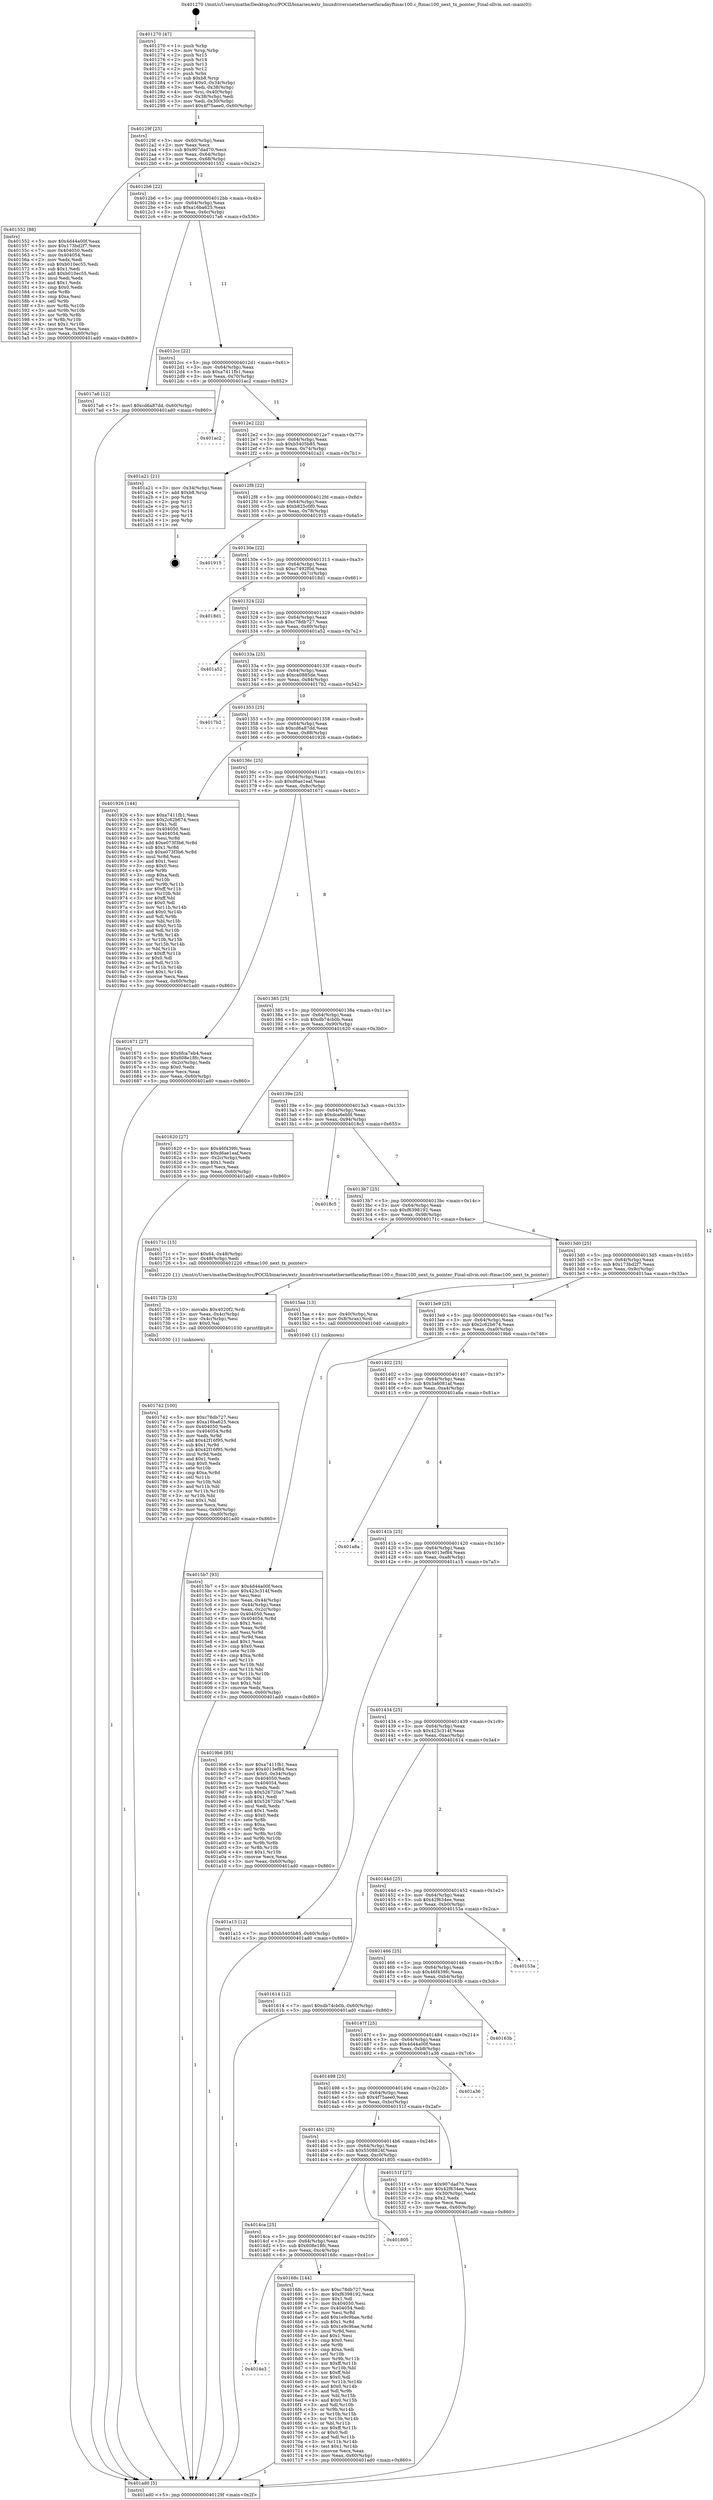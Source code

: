 digraph "0x401270" {
  label = "0x401270 (/mnt/c/Users/mathe/Desktop/tcc/POCII/binaries/extr_linuxdriversnetethernetfaradayftmac100.c_ftmac100_next_tx_pointer_Final-ollvm.out::main(0))"
  labelloc = "t"
  node[shape=record]

  Entry [label="",width=0.3,height=0.3,shape=circle,fillcolor=black,style=filled]
  "0x40129f" [label="{
     0x40129f [23]\l
     | [instrs]\l
     &nbsp;&nbsp;0x40129f \<+3\>: mov -0x60(%rbp),%eax\l
     &nbsp;&nbsp;0x4012a2 \<+2\>: mov %eax,%ecx\l
     &nbsp;&nbsp;0x4012a4 \<+6\>: sub $0x907dad70,%ecx\l
     &nbsp;&nbsp;0x4012aa \<+3\>: mov %eax,-0x64(%rbp)\l
     &nbsp;&nbsp;0x4012ad \<+3\>: mov %ecx,-0x68(%rbp)\l
     &nbsp;&nbsp;0x4012b0 \<+6\>: je 0000000000401552 \<main+0x2e2\>\l
  }"]
  "0x401552" [label="{
     0x401552 [88]\l
     | [instrs]\l
     &nbsp;&nbsp;0x401552 \<+5\>: mov $0x4d44a00f,%eax\l
     &nbsp;&nbsp;0x401557 \<+5\>: mov $0x173bd2f7,%ecx\l
     &nbsp;&nbsp;0x40155c \<+7\>: mov 0x404050,%edx\l
     &nbsp;&nbsp;0x401563 \<+7\>: mov 0x404054,%esi\l
     &nbsp;&nbsp;0x40156a \<+2\>: mov %edx,%edi\l
     &nbsp;&nbsp;0x40156c \<+6\>: sub $0xb010ec55,%edi\l
     &nbsp;&nbsp;0x401572 \<+3\>: sub $0x1,%edi\l
     &nbsp;&nbsp;0x401575 \<+6\>: add $0xb010ec55,%edi\l
     &nbsp;&nbsp;0x40157b \<+3\>: imul %edi,%edx\l
     &nbsp;&nbsp;0x40157e \<+3\>: and $0x1,%edx\l
     &nbsp;&nbsp;0x401581 \<+3\>: cmp $0x0,%edx\l
     &nbsp;&nbsp;0x401584 \<+4\>: sete %r8b\l
     &nbsp;&nbsp;0x401588 \<+3\>: cmp $0xa,%esi\l
     &nbsp;&nbsp;0x40158b \<+4\>: setl %r9b\l
     &nbsp;&nbsp;0x40158f \<+3\>: mov %r8b,%r10b\l
     &nbsp;&nbsp;0x401592 \<+3\>: and %r9b,%r10b\l
     &nbsp;&nbsp;0x401595 \<+3\>: xor %r9b,%r8b\l
     &nbsp;&nbsp;0x401598 \<+3\>: or %r8b,%r10b\l
     &nbsp;&nbsp;0x40159b \<+4\>: test $0x1,%r10b\l
     &nbsp;&nbsp;0x40159f \<+3\>: cmovne %ecx,%eax\l
     &nbsp;&nbsp;0x4015a2 \<+3\>: mov %eax,-0x60(%rbp)\l
     &nbsp;&nbsp;0x4015a5 \<+5\>: jmp 0000000000401ad0 \<main+0x860\>\l
  }"]
  "0x4012b6" [label="{
     0x4012b6 [22]\l
     | [instrs]\l
     &nbsp;&nbsp;0x4012b6 \<+5\>: jmp 00000000004012bb \<main+0x4b\>\l
     &nbsp;&nbsp;0x4012bb \<+3\>: mov -0x64(%rbp),%eax\l
     &nbsp;&nbsp;0x4012be \<+5\>: sub $0xa16ba625,%eax\l
     &nbsp;&nbsp;0x4012c3 \<+3\>: mov %eax,-0x6c(%rbp)\l
     &nbsp;&nbsp;0x4012c6 \<+6\>: je 00000000004017a6 \<main+0x536\>\l
  }"]
  Exit [label="",width=0.3,height=0.3,shape=circle,fillcolor=black,style=filled,peripheries=2]
  "0x4017a6" [label="{
     0x4017a6 [12]\l
     | [instrs]\l
     &nbsp;&nbsp;0x4017a6 \<+7\>: movl $0xcd6a87dd,-0x60(%rbp)\l
     &nbsp;&nbsp;0x4017ad \<+5\>: jmp 0000000000401ad0 \<main+0x860\>\l
  }"]
  "0x4012cc" [label="{
     0x4012cc [22]\l
     | [instrs]\l
     &nbsp;&nbsp;0x4012cc \<+5\>: jmp 00000000004012d1 \<main+0x61\>\l
     &nbsp;&nbsp;0x4012d1 \<+3\>: mov -0x64(%rbp),%eax\l
     &nbsp;&nbsp;0x4012d4 \<+5\>: sub $0xa7411fb1,%eax\l
     &nbsp;&nbsp;0x4012d9 \<+3\>: mov %eax,-0x70(%rbp)\l
     &nbsp;&nbsp;0x4012dc \<+6\>: je 0000000000401ac2 \<main+0x852\>\l
  }"]
  "0x401742" [label="{
     0x401742 [100]\l
     | [instrs]\l
     &nbsp;&nbsp;0x401742 \<+5\>: mov $0xc78db727,%esi\l
     &nbsp;&nbsp;0x401747 \<+5\>: mov $0xa16ba625,%ecx\l
     &nbsp;&nbsp;0x40174c \<+7\>: mov 0x404050,%edx\l
     &nbsp;&nbsp;0x401753 \<+8\>: mov 0x404054,%r8d\l
     &nbsp;&nbsp;0x40175b \<+3\>: mov %edx,%r9d\l
     &nbsp;&nbsp;0x40175e \<+7\>: add $0x42f16f95,%r9d\l
     &nbsp;&nbsp;0x401765 \<+4\>: sub $0x1,%r9d\l
     &nbsp;&nbsp;0x401769 \<+7\>: sub $0x42f16f95,%r9d\l
     &nbsp;&nbsp;0x401770 \<+4\>: imul %r9d,%edx\l
     &nbsp;&nbsp;0x401774 \<+3\>: and $0x1,%edx\l
     &nbsp;&nbsp;0x401777 \<+3\>: cmp $0x0,%edx\l
     &nbsp;&nbsp;0x40177a \<+4\>: sete %r10b\l
     &nbsp;&nbsp;0x40177e \<+4\>: cmp $0xa,%r8d\l
     &nbsp;&nbsp;0x401782 \<+4\>: setl %r11b\l
     &nbsp;&nbsp;0x401786 \<+3\>: mov %r10b,%bl\l
     &nbsp;&nbsp;0x401789 \<+3\>: and %r11b,%bl\l
     &nbsp;&nbsp;0x40178c \<+3\>: xor %r11b,%r10b\l
     &nbsp;&nbsp;0x40178f \<+3\>: or %r10b,%bl\l
     &nbsp;&nbsp;0x401792 \<+3\>: test $0x1,%bl\l
     &nbsp;&nbsp;0x401795 \<+3\>: cmovne %ecx,%esi\l
     &nbsp;&nbsp;0x401798 \<+3\>: mov %esi,-0x60(%rbp)\l
     &nbsp;&nbsp;0x40179b \<+6\>: mov %eax,-0xd0(%rbp)\l
     &nbsp;&nbsp;0x4017a1 \<+5\>: jmp 0000000000401ad0 \<main+0x860\>\l
  }"]
  "0x401ac2" [label="{
     0x401ac2\l
  }", style=dashed]
  "0x4012e2" [label="{
     0x4012e2 [22]\l
     | [instrs]\l
     &nbsp;&nbsp;0x4012e2 \<+5\>: jmp 00000000004012e7 \<main+0x77\>\l
     &nbsp;&nbsp;0x4012e7 \<+3\>: mov -0x64(%rbp),%eax\l
     &nbsp;&nbsp;0x4012ea \<+5\>: sub $0xb5405b85,%eax\l
     &nbsp;&nbsp;0x4012ef \<+3\>: mov %eax,-0x74(%rbp)\l
     &nbsp;&nbsp;0x4012f2 \<+6\>: je 0000000000401a21 \<main+0x7b1\>\l
  }"]
  "0x40172b" [label="{
     0x40172b [23]\l
     | [instrs]\l
     &nbsp;&nbsp;0x40172b \<+10\>: movabs $0x4020f2,%rdi\l
     &nbsp;&nbsp;0x401735 \<+3\>: mov %eax,-0x4c(%rbp)\l
     &nbsp;&nbsp;0x401738 \<+3\>: mov -0x4c(%rbp),%esi\l
     &nbsp;&nbsp;0x40173b \<+2\>: mov $0x0,%al\l
     &nbsp;&nbsp;0x40173d \<+5\>: call 0000000000401030 \<printf@plt\>\l
     | [calls]\l
     &nbsp;&nbsp;0x401030 \{1\} (unknown)\l
  }"]
  "0x401a21" [label="{
     0x401a21 [21]\l
     | [instrs]\l
     &nbsp;&nbsp;0x401a21 \<+3\>: mov -0x34(%rbp),%eax\l
     &nbsp;&nbsp;0x401a24 \<+7\>: add $0xb8,%rsp\l
     &nbsp;&nbsp;0x401a2b \<+1\>: pop %rbx\l
     &nbsp;&nbsp;0x401a2c \<+2\>: pop %r12\l
     &nbsp;&nbsp;0x401a2e \<+2\>: pop %r13\l
     &nbsp;&nbsp;0x401a30 \<+2\>: pop %r14\l
     &nbsp;&nbsp;0x401a32 \<+2\>: pop %r15\l
     &nbsp;&nbsp;0x401a34 \<+1\>: pop %rbp\l
     &nbsp;&nbsp;0x401a35 \<+1\>: ret\l
  }"]
  "0x4012f8" [label="{
     0x4012f8 [22]\l
     | [instrs]\l
     &nbsp;&nbsp;0x4012f8 \<+5\>: jmp 00000000004012fd \<main+0x8d\>\l
     &nbsp;&nbsp;0x4012fd \<+3\>: mov -0x64(%rbp),%eax\l
     &nbsp;&nbsp;0x401300 \<+5\>: sub $0xb825c0f0,%eax\l
     &nbsp;&nbsp;0x401305 \<+3\>: mov %eax,-0x78(%rbp)\l
     &nbsp;&nbsp;0x401308 \<+6\>: je 0000000000401915 \<main+0x6a5\>\l
  }"]
  "0x4014e3" [label="{
     0x4014e3\l
  }", style=dashed]
  "0x401915" [label="{
     0x401915\l
  }", style=dashed]
  "0x40130e" [label="{
     0x40130e [22]\l
     | [instrs]\l
     &nbsp;&nbsp;0x40130e \<+5\>: jmp 0000000000401313 \<main+0xa3\>\l
     &nbsp;&nbsp;0x401313 \<+3\>: mov -0x64(%rbp),%eax\l
     &nbsp;&nbsp;0x401316 \<+5\>: sub $0xc7492f0d,%eax\l
     &nbsp;&nbsp;0x40131b \<+3\>: mov %eax,-0x7c(%rbp)\l
     &nbsp;&nbsp;0x40131e \<+6\>: je 00000000004018d1 \<main+0x661\>\l
  }"]
  "0x40168c" [label="{
     0x40168c [144]\l
     | [instrs]\l
     &nbsp;&nbsp;0x40168c \<+5\>: mov $0xc78db727,%eax\l
     &nbsp;&nbsp;0x401691 \<+5\>: mov $0xf6398192,%ecx\l
     &nbsp;&nbsp;0x401696 \<+2\>: mov $0x1,%dl\l
     &nbsp;&nbsp;0x401698 \<+7\>: mov 0x404050,%esi\l
     &nbsp;&nbsp;0x40169f \<+7\>: mov 0x404054,%edi\l
     &nbsp;&nbsp;0x4016a6 \<+3\>: mov %esi,%r8d\l
     &nbsp;&nbsp;0x4016a9 \<+7\>: add $0x1e9c9bae,%r8d\l
     &nbsp;&nbsp;0x4016b0 \<+4\>: sub $0x1,%r8d\l
     &nbsp;&nbsp;0x4016b4 \<+7\>: sub $0x1e9c9bae,%r8d\l
     &nbsp;&nbsp;0x4016bb \<+4\>: imul %r8d,%esi\l
     &nbsp;&nbsp;0x4016bf \<+3\>: and $0x1,%esi\l
     &nbsp;&nbsp;0x4016c2 \<+3\>: cmp $0x0,%esi\l
     &nbsp;&nbsp;0x4016c5 \<+4\>: sete %r9b\l
     &nbsp;&nbsp;0x4016c9 \<+3\>: cmp $0xa,%edi\l
     &nbsp;&nbsp;0x4016cc \<+4\>: setl %r10b\l
     &nbsp;&nbsp;0x4016d0 \<+3\>: mov %r9b,%r11b\l
     &nbsp;&nbsp;0x4016d3 \<+4\>: xor $0xff,%r11b\l
     &nbsp;&nbsp;0x4016d7 \<+3\>: mov %r10b,%bl\l
     &nbsp;&nbsp;0x4016da \<+3\>: xor $0xff,%bl\l
     &nbsp;&nbsp;0x4016dd \<+3\>: xor $0x0,%dl\l
     &nbsp;&nbsp;0x4016e0 \<+3\>: mov %r11b,%r14b\l
     &nbsp;&nbsp;0x4016e3 \<+4\>: and $0x0,%r14b\l
     &nbsp;&nbsp;0x4016e7 \<+3\>: and %dl,%r9b\l
     &nbsp;&nbsp;0x4016ea \<+3\>: mov %bl,%r15b\l
     &nbsp;&nbsp;0x4016ed \<+4\>: and $0x0,%r15b\l
     &nbsp;&nbsp;0x4016f1 \<+3\>: and %dl,%r10b\l
     &nbsp;&nbsp;0x4016f4 \<+3\>: or %r9b,%r14b\l
     &nbsp;&nbsp;0x4016f7 \<+3\>: or %r10b,%r15b\l
     &nbsp;&nbsp;0x4016fa \<+3\>: xor %r15b,%r14b\l
     &nbsp;&nbsp;0x4016fd \<+3\>: or %bl,%r11b\l
     &nbsp;&nbsp;0x401700 \<+4\>: xor $0xff,%r11b\l
     &nbsp;&nbsp;0x401704 \<+3\>: or $0x0,%dl\l
     &nbsp;&nbsp;0x401707 \<+3\>: and %dl,%r11b\l
     &nbsp;&nbsp;0x40170a \<+3\>: or %r11b,%r14b\l
     &nbsp;&nbsp;0x40170d \<+4\>: test $0x1,%r14b\l
     &nbsp;&nbsp;0x401711 \<+3\>: cmovne %ecx,%eax\l
     &nbsp;&nbsp;0x401714 \<+3\>: mov %eax,-0x60(%rbp)\l
     &nbsp;&nbsp;0x401717 \<+5\>: jmp 0000000000401ad0 \<main+0x860\>\l
  }"]
  "0x4018d1" [label="{
     0x4018d1\l
  }", style=dashed]
  "0x401324" [label="{
     0x401324 [22]\l
     | [instrs]\l
     &nbsp;&nbsp;0x401324 \<+5\>: jmp 0000000000401329 \<main+0xb9\>\l
     &nbsp;&nbsp;0x401329 \<+3\>: mov -0x64(%rbp),%eax\l
     &nbsp;&nbsp;0x40132c \<+5\>: sub $0xc78db727,%eax\l
     &nbsp;&nbsp;0x401331 \<+3\>: mov %eax,-0x80(%rbp)\l
     &nbsp;&nbsp;0x401334 \<+6\>: je 0000000000401a52 \<main+0x7e2\>\l
  }"]
  "0x4014ca" [label="{
     0x4014ca [25]\l
     | [instrs]\l
     &nbsp;&nbsp;0x4014ca \<+5\>: jmp 00000000004014cf \<main+0x25f\>\l
     &nbsp;&nbsp;0x4014cf \<+3\>: mov -0x64(%rbp),%eax\l
     &nbsp;&nbsp;0x4014d2 \<+5\>: sub $0x608e18fc,%eax\l
     &nbsp;&nbsp;0x4014d7 \<+6\>: mov %eax,-0xc4(%rbp)\l
     &nbsp;&nbsp;0x4014dd \<+6\>: je 000000000040168c \<main+0x41c\>\l
  }"]
  "0x401a52" [label="{
     0x401a52\l
  }", style=dashed]
  "0x40133a" [label="{
     0x40133a [25]\l
     | [instrs]\l
     &nbsp;&nbsp;0x40133a \<+5\>: jmp 000000000040133f \<main+0xcf\>\l
     &nbsp;&nbsp;0x40133f \<+3\>: mov -0x64(%rbp),%eax\l
     &nbsp;&nbsp;0x401342 \<+5\>: sub $0xca0885de,%eax\l
     &nbsp;&nbsp;0x401347 \<+6\>: mov %eax,-0x84(%rbp)\l
     &nbsp;&nbsp;0x40134d \<+6\>: je 00000000004017b2 \<main+0x542\>\l
  }"]
  "0x401805" [label="{
     0x401805\l
  }", style=dashed]
  "0x4017b2" [label="{
     0x4017b2\l
  }", style=dashed]
  "0x401353" [label="{
     0x401353 [25]\l
     | [instrs]\l
     &nbsp;&nbsp;0x401353 \<+5\>: jmp 0000000000401358 \<main+0xe8\>\l
     &nbsp;&nbsp;0x401358 \<+3\>: mov -0x64(%rbp),%eax\l
     &nbsp;&nbsp;0x40135b \<+5\>: sub $0xcd6a87dd,%eax\l
     &nbsp;&nbsp;0x401360 \<+6\>: mov %eax,-0x88(%rbp)\l
     &nbsp;&nbsp;0x401366 \<+6\>: je 0000000000401926 \<main+0x6b6\>\l
  }"]
  "0x4015b7" [label="{
     0x4015b7 [93]\l
     | [instrs]\l
     &nbsp;&nbsp;0x4015b7 \<+5\>: mov $0x4d44a00f,%ecx\l
     &nbsp;&nbsp;0x4015bc \<+5\>: mov $0x423c314f,%edx\l
     &nbsp;&nbsp;0x4015c1 \<+2\>: xor %esi,%esi\l
     &nbsp;&nbsp;0x4015c3 \<+3\>: mov %eax,-0x44(%rbp)\l
     &nbsp;&nbsp;0x4015c6 \<+3\>: mov -0x44(%rbp),%eax\l
     &nbsp;&nbsp;0x4015c9 \<+3\>: mov %eax,-0x2c(%rbp)\l
     &nbsp;&nbsp;0x4015cc \<+7\>: mov 0x404050,%eax\l
     &nbsp;&nbsp;0x4015d3 \<+8\>: mov 0x404054,%r8d\l
     &nbsp;&nbsp;0x4015db \<+3\>: sub $0x1,%esi\l
     &nbsp;&nbsp;0x4015de \<+3\>: mov %eax,%r9d\l
     &nbsp;&nbsp;0x4015e1 \<+3\>: add %esi,%r9d\l
     &nbsp;&nbsp;0x4015e4 \<+4\>: imul %r9d,%eax\l
     &nbsp;&nbsp;0x4015e8 \<+3\>: and $0x1,%eax\l
     &nbsp;&nbsp;0x4015eb \<+3\>: cmp $0x0,%eax\l
     &nbsp;&nbsp;0x4015ee \<+4\>: sete %r10b\l
     &nbsp;&nbsp;0x4015f2 \<+4\>: cmp $0xa,%r8d\l
     &nbsp;&nbsp;0x4015f6 \<+4\>: setl %r11b\l
     &nbsp;&nbsp;0x4015fa \<+3\>: mov %r10b,%bl\l
     &nbsp;&nbsp;0x4015fd \<+3\>: and %r11b,%bl\l
     &nbsp;&nbsp;0x401600 \<+3\>: xor %r11b,%r10b\l
     &nbsp;&nbsp;0x401603 \<+3\>: or %r10b,%bl\l
     &nbsp;&nbsp;0x401606 \<+3\>: test $0x1,%bl\l
     &nbsp;&nbsp;0x401609 \<+3\>: cmovne %edx,%ecx\l
     &nbsp;&nbsp;0x40160c \<+3\>: mov %ecx,-0x60(%rbp)\l
     &nbsp;&nbsp;0x40160f \<+5\>: jmp 0000000000401ad0 \<main+0x860\>\l
  }"]
  "0x401926" [label="{
     0x401926 [144]\l
     | [instrs]\l
     &nbsp;&nbsp;0x401926 \<+5\>: mov $0xa7411fb1,%eax\l
     &nbsp;&nbsp;0x40192b \<+5\>: mov $0x2c62b674,%ecx\l
     &nbsp;&nbsp;0x401930 \<+2\>: mov $0x1,%dl\l
     &nbsp;&nbsp;0x401932 \<+7\>: mov 0x404050,%esi\l
     &nbsp;&nbsp;0x401939 \<+7\>: mov 0x404054,%edi\l
     &nbsp;&nbsp;0x401940 \<+3\>: mov %esi,%r8d\l
     &nbsp;&nbsp;0x401943 \<+7\>: add $0xe073f3b6,%r8d\l
     &nbsp;&nbsp;0x40194a \<+4\>: sub $0x1,%r8d\l
     &nbsp;&nbsp;0x40194e \<+7\>: sub $0xe073f3b6,%r8d\l
     &nbsp;&nbsp;0x401955 \<+4\>: imul %r8d,%esi\l
     &nbsp;&nbsp;0x401959 \<+3\>: and $0x1,%esi\l
     &nbsp;&nbsp;0x40195c \<+3\>: cmp $0x0,%esi\l
     &nbsp;&nbsp;0x40195f \<+4\>: sete %r9b\l
     &nbsp;&nbsp;0x401963 \<+3\>: cmp $0xa,%edi\l
     &nbsp;&nbsp;0x401966 \<+4\>: setl %r10b\l
     &nbsp;&nbsp;0x40196a \<+3\>: mov %r9b,%r11b\l
     &nbsp;&nbsp;0x40196d \<+4\>: xor $0xff,%r11b\l
     &nbsp;&nbsp;0x401971 \<+3\>: mov %r10b,%bl\l
     &nbsp;&nbsp;0x401974 \<+3\>: xor $0xff,%bl\l
     &nbsp;&nbsp;0x401977 \<+3\>: xor $0x0,%dl\l
     &nbsp;&nbsp;0x40197a \<+3\>: mov %r11b,%r14b\l
     &nbsp;&nbsp;0x40197d \<+4\>: and $0x0,%r14b\l
     &nbsp;&nbsp;0x401981 \<+3\>: and %dl,%r9b\l
     &nbsp;&nbsp;0x401984 \<+3\>: mov %bl,%r15b\l
     &nbsp;&nbsp;0x401987 \<+4\>: and $0x0,%r15b\l
     &nbsp;&nbsp;0x40198b \<+3\>: and %dl,%r10b\l
     &nbsp;&nbsp;0x40198e \<+3\>: or %r9b,%r14b\l
     &nbsp;&nbsp;0x401991 \<+3\>: or %r10b,%r15b\l
     &nbsp;&nbsp;0x401994 \<+3\>: xor %r15b,%r14b\l
     &nbsp;&nbsp;0x401997 \<+3\>: or %bl,%r11b\l
     &nbsp;&nbsp;0x40199a \<+4\>: xor $0xff,%r11b\l
     &nbsp;&nbsp;0x40199e \<+3\>: or $0x0,%dl\l
     &nbsp;&nbsp;0x4019a1 \<+3\>: and %dl,%r11b\l
     &nbsp;&nbsp;0x4019a4 \<+3\>: or %r11b,%r14b\l
     &nbsp;&nbsp;0x4019a7 \<+4\>: test $0x1,%r14b\l
     &nbsp;&nbsp;0x4019ab \<+3\>: cmovne %ecx,%eax\l
     &nbsp;&nbsp;0x4019ae \<+3\>: mov %eax,-0x60(%rbp)\l
     &nbsp;&nbsp;0x4019b1 \<+5\>: jmp 0000000000401ad0 \<main+0x860\>\l
  }"]
  "0x40136c" [label="{
     0x40136c [25]\l
     | [instrs]\l
     &nbsp;&nbsp;0x40136c \<+5\>: jmp 0000000000401371 \<main+0x101\>\l
     &nbsp;&nbsp;0x401371 \<+3\>: mov -0x64(%rbp),%eax\l
     &nbsp;&nbsp;0x401374 \<+5\>: sub $0xd6ae1eaf,%eax\l
     &nbsp;&nbsp;0x401379 \<+6\>: mov %eax,-0x8c(%rbp)\l
     &nbsp;&nbsp;0x40137f \<+6\>: je 0000000000401671 \<main+0x401\>\l
  }"]
  "0x401270" [label="{
     0x401270 [47]\l
     | [instrs]\l
     &nbsp;&nbsp;0x401270 \<+1\>: push %rbp\l
     &nbsp;&nbsp;0x401271 \<+3\>: mov %rsp,%rbp\l
     &nbsp;&nbsp;0x401274 \<+2\>: push %r15\l
     &nbsp;&nbsp;0x401276 \<+2\>: push %r14\l
     &nbsp;&nbsp;0x401278 \<+2\>: push %r13\l
     &nbsp;&nbsp;0x40127a \<+2\>: push %r12\l
     &nbsp;&nbsp;0x40127c \<+1\>: push %rbx\l
     &nbsp;&nbsp;0x40127d \<+7\>: sub $0xb8,%rsp\l
     &nbsp;&nbsp;0x401284 \<+7\>: movl $0x0,-0x34(%rbp)\l
     &nbsp;&nbsp;0x40128b \<+3\>: mov %edi,-0x38(%rbp)\l
     &nbsp;&nbsp;0x40128e \<+4\>: mov %rsi,-0x40(%rbp)\l
     &nbsp;&nbsp;0x401292 \<+3\>: mov -0x38(%rbp),%edi\l
     &nbsp;&nbsp;0x401295 \<+3\>: mov %edi,-0x30(%rbp)\l
     &nbsp;&nbsp;0x401298 \<+7\>: movl $0x4f75aee0,-0x60(%rbp)\l
  }"]
  "0x401671" [label="{
     0x401671 [27]\l
     | [instrs]\l
     &nbsp;&nbsp;0x401671 \<+5\>: mov $0x6fca7eb4,%eax\l
     &nbsp;&nbsp;0x401676 \<+5\>: mov $0x608e18fc,%ecx\l
     &nbsp;&nbsp;0x40167b \<+3\>: mov -0x2c(%rbp),%edx\l
     &nbsp;&nbsp;0x40167e \<+3\>: cmp $0x0,%edx\l
     &nbsp;&nbsp;0x401681 \<+3\>: cmove %ecx,%eax\l
     &nbsp;&nbsp;0x401684 \<+3\>: mov %eax,-0x60(%rbp)\l
     &nbsp;&nbsp;0x401687 \<+5\>: jmp 0000000000401ad0 \<main+0x860\>\l
  }"]
  "0x401385" [label="{
     0x401385 [25]\l
     | [instrs]\l
     &nbsp;&nbsp;0x401385 \<+5\>: jmp 000000000040138a \<main+0x11a\>\l
     &nbsp;&nbsp;0x40138a \<+3\>: mov -0x64(%rbp),%eax\l
     &nbsp;&nbsp;0x40138d \<+5\>: sub $0xdb74cb0b,%eax\l
     &nbsp;&nbsp;0x401392 \<+6\>: mov %eax,-0x90(%rbp)\l
     &nbsp;&nbsp;0x401398 \<+6\>: je 0000000000401620 \<main+0x3b0\>\l
  }"]
  "0x401ad0" [label="{
     0x401ad0 [5]\l
     | [instrs]\l
     &nbsp;&nbsp;0x401ad0 \<+5\>: jmp 000000000040129f \<main+0x2f\>\l
  }"]
  "0x401620" [label="{
     0x401620 [27]\l
     | [instrs]\l
     &nbsp;&nbsp;0x401620 \<+5\>: mov $0x46f439fc,%eax\l
     &nbsp;&nbsp;0x401625 \<+5\>: mov $0xd6ae1eaf,%ecx\l
     &nbsp;&nbsp;0x40162a \<+3\>: mov -0x2c(%rbp),%edx\l
     &nbsp;&nbsp;0x40162d \<+3\>: cmp $0x1,%edx\l
     &nbsp;&nbsp;0x401630 \<+3\>: cmovl %ecx,%eax\l
     &nbsp;&nbsp;0x401633 \<+3\>: mov %eax,-0x60(%rbp)\l
     &nbsp;&nbsp;0x401636 \<+5\>: jmp 0000000000401ad0 \<main+0x860\>\l
  }"]
  "0x40139e" [label="{
     0x40139e [25]\l
     | [instrs]\l
     &nbsp;&nbsp;0x40139e \<+5\>: jmp 00000000004013a3 \<main+0x133\>\l
     &nbsp;&nbsp;0x4013a3 \<+3\>: mov -0x64(%rbp),%eax\l
     &nbsp;&nbsp;0x4013a6 \<+5\>: sub $0xdca6ebfd,%eax\l
     &nbsp;&nbsp;0x4013ab \<+6\>: mov %eax,-0x94(%rbp)\l
     &nbsp;&nbsp;0x4013b1 \<+6\>: je 00000000004018c5 \<main+0x655\>\l
  }"]
  "0x4014b1" [label="{
     0x4014b1 [25]\l
     | [instrs]\l
     &nbsp;&nbsp;0x4014b1 \<+5\>: jmp 00000000004014b6 \<main+0x246\>\l
     &nbsp;&nbsp;0x4014b6 \<+3\>: mov -0x64(%rbp),%eax\l
     &nbsp;&nbsp;0x4014b9 \<+5\>: sub $0x5508824f,%eax\l
     &nbsp;&nbsp;0x4014be \<+6\>: mov %eax,-0xc0(%rbp)\l
     &nbsp;&nbsp;0x4014c4 \<+6\>: je 0000000000401805 \<main+0x595\>\l
  }"]
  "0x4018c5" [label="{
     0x4018c5\l
  }", style=dashed]
  "0x4013b7" [label="{
     0x4013b7 [25]\l
     | [instrs]\l
     &nbsp;&nbsp;0x4013b7 \<+5\>: jmp 00000000004013bc \<main+0x14c\>\l
     &nbsp;&nbsp;0x4013bc \<+3\>: mov -0x64(%rbp),%eax\l
     &nbsp;&nbsp;0x4013bf \<+5\>: sub $0xf6398192,%eax\l
     &nbsp;&nbsp;0x4013c4 \<+6\>: mov %eax,-0x98(%rbp)\l
     &nbsp;&nbsp;0x4013ca \<+6\>: je 000000000040171c \<main+0x4ac\>\l
  }"]
  "0x40151f" [label="{
     0x40151f [27]\l
     | [instrs]\l
     &nbsp;&nbsp;0x40151f \<+5\>: mov $0x907dad70,%eax\l
     &nbsp;&nbsp;0x401524 \<+5\>: mov $0x42f634ee,%ecx\l
     &nbsp;&nbsp;0x401529 \<+3\>: mov -0x30(%rbp),%edx\l
     &nbsp;&nbsp;0x40152c \<+3\>: cmp $0x2,%edx\l
     &nbsp;&nbsp;0x40152f \<+3\>: cmovne %ecx,%eax\l
     &nbsp;&nbsp;0x401532 \<+3\>: mov %eax,-0x60(%rbp)\l
     &nbsp;&nbsp;0x401535 \<+5\>: jmp 0000000000401ad0 \<main+0x860\>\l
  }"]
  "0x40171c" [label="{
     0x40171c [15]\l
     | [instrs]\l
     &nbsp;&nbsp;0x40171c \<+7\>: movl $0x64,-0x48(%rbp)\l
     &nbsp;&nbsp;0x401723 \<+3\>: mov -0x48(%rbp),%edi\l
     &nbsp;&nbsp;0x401726 \<+5\>: call 0000000000401220 \<ftmac100_next_tx_pointer\>\l
     | [calls]\l
     &nbsp;&nbsp;0x401220 \{1\} (/mnt/c/Users/mathe/Desktop/tcc/POCII/binaries/extr_linuxdriversnetethernetfaradayftmac100.c_ftmac100_next_tx_pointer_Final-ollvm.out::ftmac100_next_tx_pointer)\l
  }"]
  "0x4013d0" [label="{
     0x4013d0 [25]\l
     | [instrs]\l
     &nbsp;&nbsp;0x4013d0 \<+5\>: jmp 00000000004013d5 \<main+0x165\>\l
     &nbsp;&nbsp;0x4013d5 \<+3\>: mov -0x64(%rbp),%eax\l
     &nbsp;&nbsp;0x4013d8 \<+5\>: sub $0x173bd2f7,%eax\l
     &nbsp;&nbsp;0x4013dd \<+6\>: mov %eax,-0x9c(%rbp)\l
     &nbsp;&nbsp;0x4013e3 \<+6\>: je 00000000004015aa \<main+0x33a\>\l
  }"]
  "0x401498" [label="{
     0x401498 [25]\l
     | [instrs]\l
     &nbsp;&nbsp;0x401498 \<+5\>: jmp 000000000040149d \<main+0x22d\>\l
     &nbsp;&nbsp;0x40149d \<+3\>: mov -0x64(%rbp),%eax\l
     &nbsp;&nbsp;0x4014a0 \<+5\>: sub $0x4f75aee0,%eax\l
     &nbsp;&nbsp;0x4014a5 \<+6\>: mov %eax,-0xbc(%rbp)\l
     &nbsp;&nbsp;0x4014ab \<+6\>: je 000000000040151f \<main+0x2af\>\l
  }"]
  "0x4015aa" [label="{
     0x4015aa [13]\l
     | [instrs]\l
     &nbsp;&nbsp;0x4015aa \<+4\>: mov -0x40(%rbp),%rax\l
     &nbsp;&nbsp;0x4015ae \<+4\>: mov 0x8(%rax),%rdi\l
     &nbsp;&nbsp;0x4015b2 \<+5\>: call 0000000000401040 \<atoi@plt\>\l
     | [calls]\l
     &nbsp;&nbsp;0x401040 \{1\} (unknown)\l
  }"]
  "0x4013e9" [label="{
     0x4013e9 [25]\l
     | [instrs]\l
     &nbsp;&nbsp;0x4013e9 \<+5\>: jmp 00000000004013ee \<main+0x17e\>\l
     &nbsp;&nbsp;0x4013ee \<+3\>: mov -0x64(%rbp),%eax\l
     &nbsp;&nbsp;0x4013f1 \<+5\>: sub $0x2c62b674,%eax\l
     &nbsp;&nbsp;0x4013f6 \<+6\>: mov %eax,-0xa0(%rbp)\l
     &nbsp;&nbsp;0x4013fc \<+6\>: je 00000000004019b6 \<main+0x746\>\l
  }"]
  "0x401a36" [label="{
     0x401a36\l
  }", style=dashed]
  "0x4019b6" [label="{
     0x4019b6 [95]\l
     | [instrs]\l
     &nbsp;&nbsp;0x4019b6 \<+5\>: mov $0xa7411fb1,%eax\l
     &nbsp;&nbsp;0x4019bb \<+5\>: mov $0x4013ef84,%ecx\l
     &nbsp;&nbsp;0x4019c0 \<+7\>: movl $0x0,-0x34(%rbp)\l
     &nbsp;&nbsp;0x4019c7 \<+7\>: mov 0x404050,%edx\l
     &nbsp;&nbsp;0x4019ce \<+7\>: mov 0x404054,%esi\l
     &nbsp;&nbsp;0x4019d5 \<+2\>: mov %edx,%edi\l
     &nbsp;&nbsp;0x4019d7 \<+6\>: sub $0x526720a7,%edi\l
     &nbsp;&nbsp;0x4019dd \<+3\>: sub $0x1,%edi\l
     &nbsp;&nbsp;0x4019e0 \<+6\>: add $0x526720a7,%edi\l
     &nbsp;&nbsp;0x4019e6 \<+3\>: imul %edi,%edx\l
     &nbsp;&nbsp;0x4019e9 \<+3\>: and $0x1,%edx\l
     &nbsp;&nbsp;0x4019ec \<+3\>: cmp $0x0,%edx\l
     &nbsp;&nbsp;0x4019ef \<+4\>: sete %r8b\l
     &nbsp;&nbsp;0x4019f3 \<+3\>: cmp $0xa,%esi\l
     &nbsp;&nbsp;0x4019f6 \<+4\>: setl %r9b\l
     &nbsp;&nbsp;0x4019fa \<+3\>: mov %r8b,%r10b\l
     &nbsp;&nbsp;0x4019fd \<+3\>: and %r9b,%r10b\l
     &nbsp;&nbsp;0x401a00 \<+3\>: xor %r9b,%r8b\l
     &nbsp;&nbsp;0x401a03 \<+3\>: or %r8b,%r10b\l
     &nbsp;&nbsp;0x401a06 \<+4\>: test $0x1,%r10b\l
     &nbsp;&nbsp;0x401a0a \<+3\>: cmovne %ecx,%eax\l
     &nbsp;&nbsp;0x401a0d \<+3\>: mov %eax,-0x60(%rbp)\l
     &nbsp;&nbsp;0x401a10 \<+5\>: jmp 0000000000401ad0 \<main+0x860\>\l
  }"]
  "0x401402" [label="{
     0x401402 [25]\l
     | [instrs]\l
     &nbsp;&nbsp;0x401402 \<+5\>: jmp 0000000000401407 \<main+0x197\>\l
     &nbsp;&nbsp;0x401407 \<+3\>: mov -0x64(%rbp),%eax\l
     &nbsp;&nbsp;0x40140a \<+5\>: sub $0x3a6081af,%eax\l
     &nbsp;&nbsp;0x40140f \<+6\>: mov %eax,-0xa4(%rbp)\l
     &nbsp;&nbsp;0x401415 \<+6\>: je 0000000000401a8a \<main+0x81a\>\l
  }"]
  "0x40147f" [label="{
     0x40147f [25]\l
     | [instrs]\l
     &nbsp;&nbsp;0x40147f \<+5\>: jmp 0000000000401484 \<main+0x214\>\l
     &nbsp;&nbsp;0x401484 \<+3\>: mov -0x64(%rbp),%eax\l
     &nbsp;&nbsp;0x401487 \<+5\>: sub $0x4d44a00f,%eax\l
     &nbsp;&nbsp;0x40148c \<+6\>: mov %eax,-0xb8(%rbp)\l
     &nbsp;&nbsp;0x401492 \<+6\>: je 0000000000401a36 \<main+0x7c6\>\l
  }"]
  "0x401a8a" [label="{
     0x401a8a\l
  }", style=dashed]
  "0x40141b" [label="{
     0x40141b [25]\l
     | [instrs]\l
     &nbsp;&nbsp;0x40141b \<+5\>: jmp 0000000000401420 \<main+0x1b0\>\l
     &nbsp;&nbsp;0x401420 \<+3\>: mov -0x64(%rbp),%eax\l
     &nbsp;&nbsp;0x401423 \<+5\>: sub $0x4013ef84,%eax\l
     &nbsp;&nbsp;0x401428 \<+6\>: mov %eax,-0xa8(%rbp)\l
     &nbsp;&nbsp;0x40142e \<+6\>: je 0000000000401a15 \<main+0x7a5\>\l
  }"]
  "0x40163b" [label="{
     0x40163b\l
  }", style=dashed]
  "0x401a15" [label="{
     0x401a15 [12]\l
     | [instrs]\l
     &nbsp;&nbsp;0x401a15 \<+7\>: movl $0xb5405b85,-0x60(%rbp)\l
     &nbsp;&nbsp;0x401a1c \<+5\>: jmp 0000000000401ad0 \<main+0x860\>\l
  }"]
  "0x401434" [label="{
     0x401434 [25]\l
     | [instrs]\l
     &nbsp;&nbsp;0x401434 \<+5\>: jmp 0000000000401439 \<main+0x1c9\>\l
     &nbsp;&nbsp;0x401439 \<+3\>: mov -0x64(%rbp),%eax\l
     &nbsp;&nbsp;0x40143c \<+5\>: sub $0x423c314f,%eax\l
     &nbsp;&nbsp;0x401441 \<+6\>: mov %eax,-0xac(%rbp)\l
     &nbsp;&nbsp;0x401447 \<+6\>: je 0000000000401614 \<main+0x3a4\>\l
  }"]
  "0x401466" [label="{
     0x401466 [25]\l
     | [instrs]\l
     &nbsp;&nbsp;0x401466 \<+5\>: jmp 000000000040146b \<main+0x1fb\>\l
     &nbsp;&nbsp;0x40146b \<+3\>: mov -0x64(%rbp),%eax\l
     &nbsp;&nbsp;0x40146e \<+5\>: sub $0x46f439fc,%eax\l
     &nbsp;&nbsp;0x401473 \<+6\>: mov %eax,-0xb4(%rbp)\l
     &nbsp;&nbsp;0x401479 \<+6\>: je 000000000040163b \<main+0x3cb\>\l
  }"]
  "0x401614" [label="{
     0x401614 [12]\l
     | [instrs]\l
     &nbsp;&nbsp;0x401614 \<+7\>: movl $0xdb74cb0b,-0x60(%rbp)\l
     &nbsp;&nbsp;0x40161b \<+5\>: jmp 0000000000401ad0 \<main+0x860\>\l
  }"]
  "0x40144d" [label="{
     0x40144d [25]\l
     | [instrs]\l
     &nbsp;&nbsp;0x40144d \<+5\>: jmp 0000000000401452 \<main+0x1e2\>\l
     &nbsp;&nbsp;0x401452 \<+3\>: mov -0x64(%rbp),%eax\l
     &nbsp;&nbsp;0x401455 \<+5\>: sub $0x42f634ee,%eax\l
     &nbsp;&nbsp;0x40145a \<+6\>: mov %eax,-0xb0(%rbp)\l
     &nbsp;&nbsp;0x401460 \<+6\>: je 000000000040153a \<main+0x2ca\>\l
  }"]
  "0x40153a" [label="{
     0x40153a\l
  }", style=dashed]
  Entry -> "0x401270" [label=" 1"]
  "0x40129f" -> "0x401552" [label=" 1"]
  "0x40129f" -> "0x4012b6" [label=" 12"]
  "0x401a21" -> Exit [label=" 1"]
  "0x4012b6" -> "0x4017a6" [label=" 1"]
  "0x4012b6" -> "0x4012cc" [label=" 11"]
  "0x401a15" -> "0x401ad0" [label=" 1"]
  "0x4012cc" -> "0x401ac2" [label=" 0"]
  "0x4012cc" -> "0x4012e2" [label=" 11"]
  "0x4019b6" -> "0x401ad0" [label=" 1"]
  "0x4012e2" -> "0x401a21" [label=" 1"]
  "0x4012e2" -> "0x4012f8" [label=" 10"]
  "0x401926" -> "0x401ad0" [label=" 1"]
  "0x4012f8" -> "0x401915" [label=" 0"]
  "0x4012f8" -> "0x40130e" [label=" 10"]
  "0x4017a6" -> "0x401ad0" [label=" 1"]
  "0x40130e" -> "0x4018d1" [label=" 0"]
  "0x40130e" -> "0x401324" [label=" 10"]
  "0x401742" -> "0x401ad0" [label=" 1"]
  "0x401324" -> "0x401a52" [label=" 0"]
  "0x401324" -> "0x40133a" [label=" 10"]
  "0x40171c" -> "0x40172b" [label=" 1"]
  "0x40133a" -> "0x4017b2" [label=" 0"]
  "0x40133a" -> "0x401353" [label=" 10"]
  "0x40168c" -> "0x401ad0" [label=" 1"]
  "0x401353" -> "0x401926" [label=" 1"]
  "0x401353" -> "0x40136c" [label=" 9"]
  "0x4014ca" -> "0x40168c" [label=" 1"]
  "0x40136c" -> "0x401671" [label=" 1"]
  "0x40136c" -> "0x401385" [label=" 8"]
  "0x40172b" -> "0x401742" [label=" 1"]
  "0x401385" -> "0x401620" [label=" 1"]
  "0x401385" -> "0x40139e" [label=" 7"]
  "0x4014b1" -> "0x4014ca" [label=" 1"]
  "0x40139e" -> "0x4018c5" [label=" 0"]
  "0x40139e" -> "0x4013b7" [label=" 7"]
  "0x4014b1" -> "0x401805" [label=" 0"]
  "0x4013b7" -> "0x40171c" [label=" 1"]
  "0x4013b7" -> "0x4013d0" [label=" 6"]
  "0x4014ca" -> "0x4014e3" [label=" 0"]
  "0x4013d0" -> "0x4015aa" [label=" 1"]
  "0x4013d0" -> "0x4013e9" [label=" 5"]
  "0x401620" -> "0x401ad0" [label=" 1"]
  "0x4013e9" -> "0x4019b6" [label=" 1"]
  "0x4013e9" -> "0x401402" [label=" 4"]
  "0x401614" -> "0x401ad0" [label=" 1"]
  "0x401402" -> "0x401a8a" [label=" 0"]
  "0x401402" -> "0x40141b" [label=" 4"]
  "0x4015aa" -> "0x4015b7" [label=" 1"]
  "0x40141b" -> "0x401a15" [label=" 1"]
  "0x40141b" -> "0x401434" [label=" 3"]
  "0x401552" -> "0x401ad0" [label=" 1"]
  "0x401434" -> "0x401614" [label=" 1"]
  "0x401434" -> "0x40144d" [label=" 2"]
  "0x401270" -> "0x40129f" [label=" 1"]
  "0x40144d" -> "0x40153a" [label=" 0"]
  "0x40144d" -> "0x401466" [label=" 2"]
  "0x401ad0" -> "0x40129f" [label=" 12"]
  "0x401466" -> "0x40163b" [label=" 0"]
  "0x401466" -> "0x40147f" [label=" 2"]
  "0x4015b7" -> "0x401ad0" [label=" 1"]
  "0x40147f" -> "0x401a36" [label=" 0"]
  "0x40147f" -> "0x401498" [label=" 2"]
  "0x401671" -> "0x401ad0" [label=" 1"]
  "0x401498" -> "0x40151f" [label=" 1"]
  "0x401498" -> "0x4014b1" [label=" 1"]
  "0x40151f" -> "0x401ad0" [label=" 1"]
}
